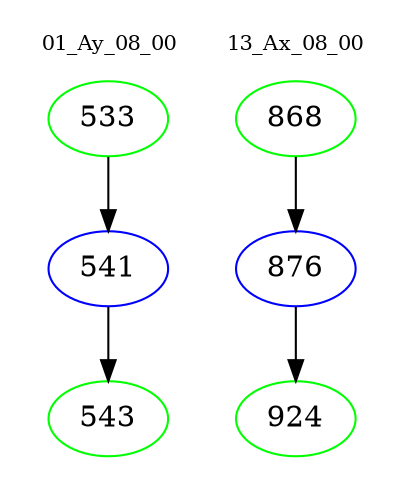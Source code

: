 digraph{
subgraph cluster_0 {
color = white
label = "01_Ay_08_00";
fontsize=10;
T0_533 [label="533", color="green"]
T0_533 -> T0_541 [color="black"]
T0_541 [label="541", color="blue"]
T0_541 -> T0_543 [color="black"]
T0_543 [label="543", color="green"]
}
subgraph cluster_1 {
color = white
label = "13_Ax_08_00";
fontsize=10;
T1_868 [label="868", color="green"]
T1_868 -> T1_876 [color="black"]
T1_876 [label="876", color="blue"]
T1_876 -> T1_924 [color="black"]
T1_924 [label="924", color="green"]
}
}
